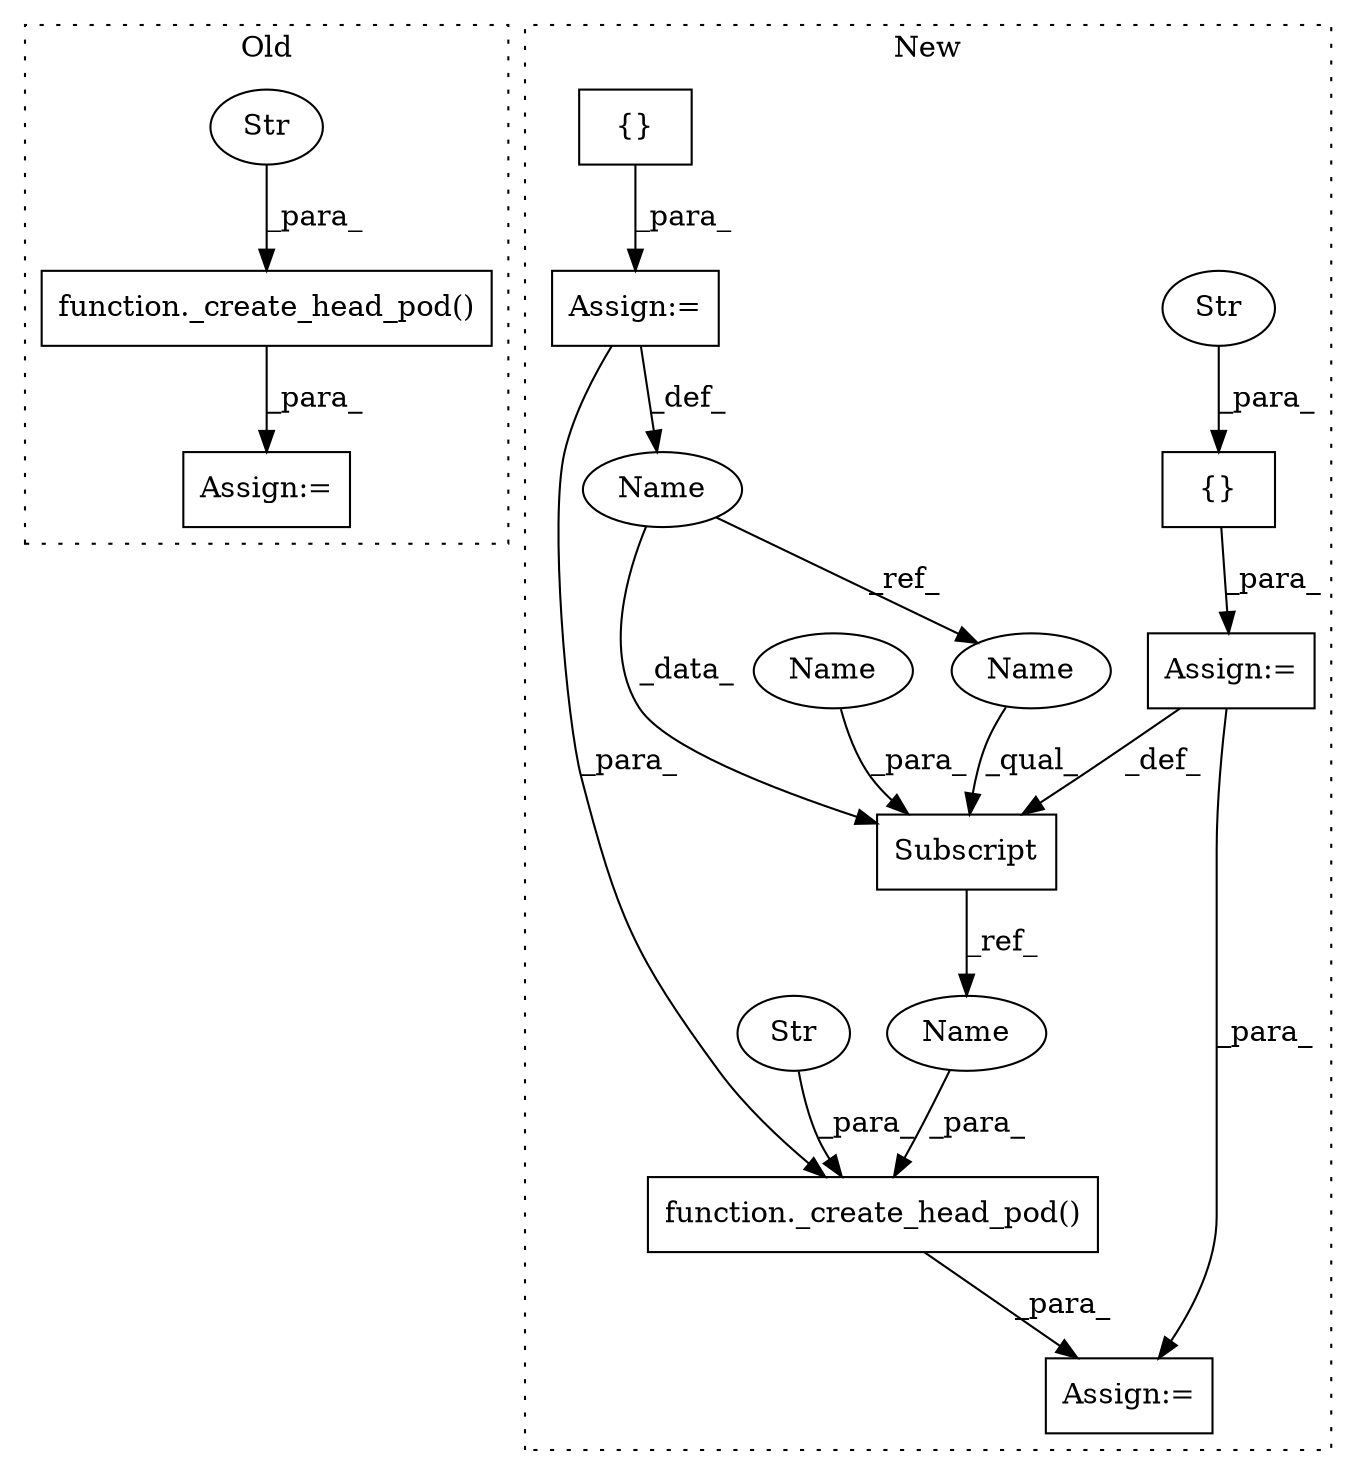 digraph G {
subgraph cluster0 {
1 [label="function._create_head_pod()" a="75" s="11287,11440" l="26,7" shape="box"];
4 [label="Assign:=" a="68" s="11284" l="3" shape="box"];
5 [label="Str" a="66" s="11354" l="5" shape="ellipse"];
label = "Old";
style="dotted";
}
subgraph cluster1 {
2 [label="{}" a="59" s="10809,10836" l="1,0" shape="box"];
3 [label="Str" a="66" s="10810" l="26" shape="ellipse"];
6 [label="Subscript" a="63" s="10783,0" l="23,0" shape="box"];
7 [label="function._create_head_pod()" a="75" s="10905,11088" l="26,7" shape="box"];
8 [label="Str" a="66" s="11017" l="31" shape="ellipse"];
9 [label="{}" a="95" s="10478,10479" l="2,1" shape="box"];
10 [label="Name" a="87" s="10455" l="20" shape="ellipse"];
11 [label="Assign:=" a="68" s="10475" l="3" shape="box"];
12 [label="Assign:=" a="68" s="10902" l="3" shape="box"];
13 [label="Assign:=" a="68" s="10806" l="3" shape="box"];
14 [label="Name" a="87" s="10950" l="20" shape="ellipse"];
15 [label="Name" a="87" s="10804" l="1" shape="ellipse"];
16 [label="Name" a="87" s="10783" l="20" shape="ellipse"];
label = "New";
style="dotted";
}
1 -> 4 [label="_para_"];
2 -> 13 [label="_para_"];
3 -> 2 [label="_para_"];
5 -> 1 [label="_para_"];
6 -> 14 [label="_ref_"];
7 -> 12 [label="_para_"];
8 -> 7 [label="_para_"];
9 -> 11 [label="_para_"];
10 -> 16 [label="_ref_"];
10 -> 6 [label="_data_"];
11 -> 7 [label="_para_"];
11 -> 10 [label="_def_"];
13 -> 12 [label="_para_"];
13 -> 6 [label="_def_"];
14 -> 7 [label="_para_"];
15 -> 6 [label="_para_"];
16 -> 6 [label="_qual_"];
}